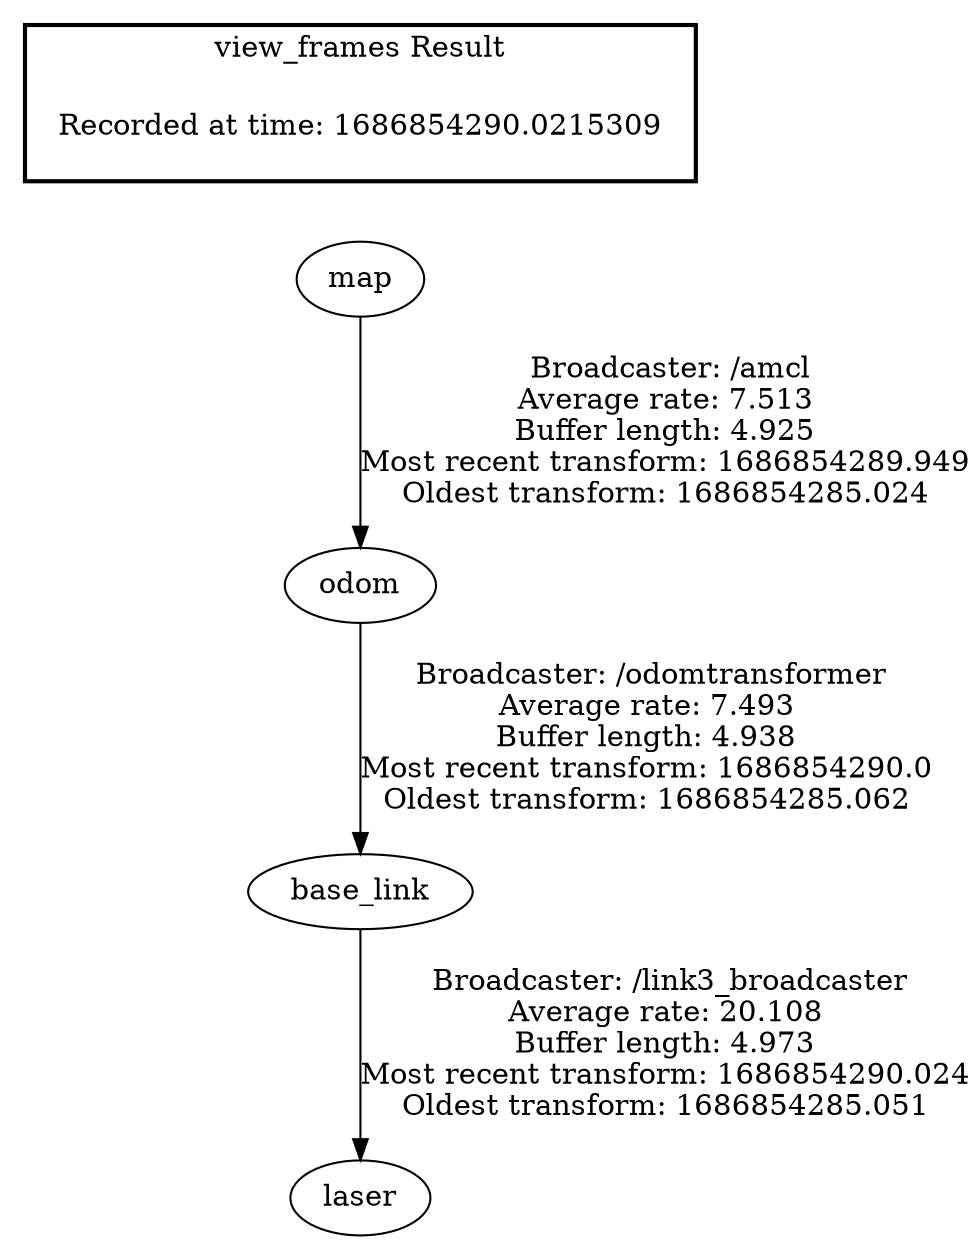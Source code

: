 digraph G {
"base_link" -> "laser"[label=" Broadcaster: /link3_broadcaster\nAverage rate: 20.108\nBuffer length: 4.973\nMost recent transform: 1686854290.024\nOldest transform: 1686854285.051\n"];
"odom" -> "base_link"[label=" Broadcaster: /odomtransformer\nAverage rate: 7.493\nBuffer length: 4.938\nMost recent transform: 1686854290.0\nOldest transform: 1686854285.062\n"];
"map" -> "odom"[label=" Broadcaster: /amcl\nAverage rate: 7.513\nBuffer length: 4.925\nMost recent transform: 1686854289.949\nOldest transform: 1686854285.024\n"];
edge [style=invis];
 subgraph cluster_legend { style=bold; color=black; label ="view_frames Result";
"Recorded at time: 1686854290.0215309"[ shape=plaintext ] ;
}->"map";
}